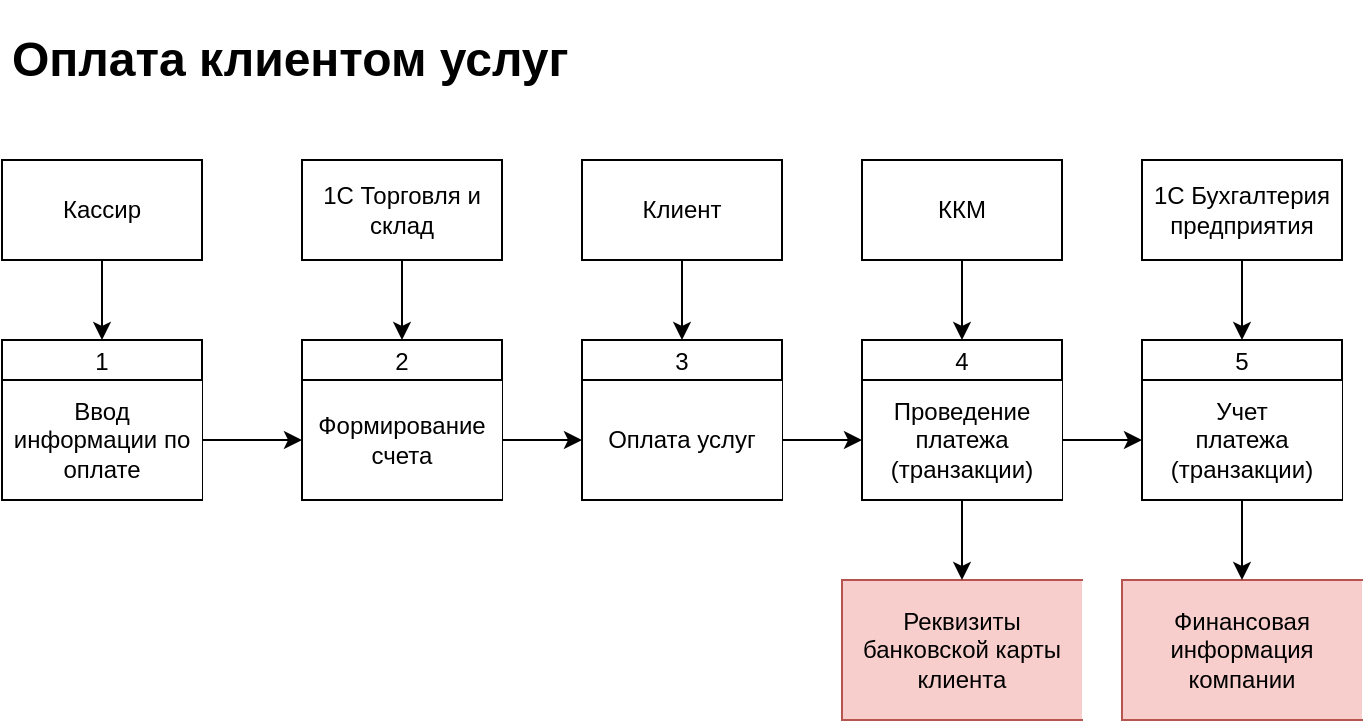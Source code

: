 <mxfile version="21.6.8" type="device">
  <diagram name="Страница — 1" id="B3nPpeWV4RFREH_yB7rn">
    <mxGraphModel dx="1098" dy="828" grid="1" gridSize="10" guides="1" tooltips="1" connect="1" arrows="1" fold="1" page="1" pageScale="1" pageWidth="1169" pageHeight="827" math="0" shadow="0">
      <root>
        <mxCell id="0" />
        <mxCell id="1" parent="0" />
        <mxCell id="3GXck9M3s7oDyZULeRjK-1" value="3" style="swimlane;fontStyle=0;childLayout=stackLayout;horizontal=1;startSize=20;fillColor=#ffffff;horizontalStack=0;resizeParent=1;resizeParentMax=0;resizeLast=0;collapsible=0;marginBottom=0;swimlaneFillColor=#ffffff;" vertex="1" parent="1">
          <mxGeometry x="350" y="224" width="100" height="80" as="geometry" />
        </mxCell>
        <mxCell id="3GXck9M3s7oDyZULeRjK-2" value="Оплата услуг" style="html=1;dashed=0;whiteSpace=wrap;shape=partialRectangle;right=0;" vertex="1" parent="3GXck9M3s7oDyZULeRjK-1">
          <mxGeometry y="20" width="100" height="60" as="geometry" />
        </mxCell>
        <mxCell id="3GXck9M3s7oDyZULeRjK-3" style="edgeStyle=orthogonalEdgeStyle;rounded=0;orthogonalLoop=1;jettySize=auto;html=1;exitX=0.5;exitY=1;exitDx=0;exitDy=0;entryX=0.5;entryY=0;entryDx=0;entryDy=0;" edge="1" parent="1" source="3GXck9M3s7oDyZULeRjK-4" target="3GXck9M3s7oDyZULeRjK-7">
          <mxGeometry relative="1" as="geometry" />
        </mxCell>
        <mxCell id="3GXck9M3s7oDyZULeRjK-4" value="Кассир" style="html=1;dashed=0;whiteSpace=wrap;" vertex="1" parent="1">
          <mxGeometry x="60" y="134" width="100" height="50" as="geometry" />
        </mxCell>
        <mxCell id="3GXck9M3s7oDyZULeRjK-5" style="edgeStyle=orthogonalEdgeStyle;rounded=0;orthogonalLoop=1;jettySize=auto;html=1;exitX=0.5;exitY=1;exitDx=0;exitDy=0;entryX=0.5;entryY=0;entryDx=0;entryDy=0;" edge="1" parent="1" source="3GXck9M3s7oDyZULeRjK-6" target="3GXck9M3s7oDyZULeRjK-1">
          <mxGeometry relative="1" as="geometry" />
        </mxCell>
        <mxCell id="3GXck9M3s7oDyZULeRjK-6" value="Клиент" style="html=1;dashed=0;whiteSpace=wrap;" vertex="1" parent="1">
          <mxGeometry x="350" y="134" width="100" height="50" as="geometry" />
        </mxCell>
        <mxCell id="3GXck9M3s7oDyZULeRjK-7" value="1" style="swimlane;fontStyle=0;childLayout=stackLayout;horizontal=1;startSize=20;fillColor=#ffffff;horizontalStack=0;resizeParent=1;resizeParentMax=0;resizeLast=0;collapsible=0;marginBottom=0;swimlaneFillColor=#ffffff;" vertex="1" parent="1">
          <mxGeometry x="60" y="224" width="100" height="80" as="geometry" />
        </mxCell>
        <mxCell id="3GXck9M3s7oDyZULeRjK-8" value="Ввод информации по оплате" style="html=1;dashed=0;whiteSpace=wrap;shape=partialRectangle;right=0;" vertex="1" parent="3GXck9M3s7oDyZULeRjK-7">
          <mxGeometry y="20" width="100" height="60" as="geometry" />
        </mxCell>
        <mxCell id="3GXck9M3s7oDyZULeRjK-9" value="2" style="swimlane;fontStyle=0;childLayout=stackLayout;horizontal=1;startSize=20;fillColor=#ffffff;horizontalStack=0;resizeParent=1;resizeParentMax=0;resizeLast=0;collapsible=0;marginBottom=0;swimlaneFillColor=#ffffff;" vertex="1" parent="1">
          <mxGeometry x="210" y="224" width="100" height="80" as="geometry" />
        </mxCell>
        <mxCell id="3GXck9M3s7oDyZULeRjK-10" value="Формирование счета" style="html=1;dashed=0;whiteSpace=wrap;shape=partialRectangle;right=0;" vertex="1" parent="3GXck9M3s7oDyZULeRjK-9">
          <mxGeometry y="20" width="100" height="60" as="geometry" />
        </mxCell>
        <mxCell id="3GXck9M3s7oDyZULeRjK-11" style="edgeStyle=orthogonalEdgeStyle;rounded=0;orthogonalLoop=1;jettySize=auto;html=1;exitX=0.5;exitY=1;exitDx=0;exitDy=0;entryX=0.5;entryY=0;entryDx=0;entryDy=0;" edge="1" parent="1" source="3GXck9M3s7oDyZULeRjK-12" target="3GXck9M3s7oDyZULeRjK-9">
          <mxGeometry relative="1" as="geometry" />
        </mxCell>
        <mxCell id="3GXck9M3s7oDyZULeRjK-12" value="1С Торговля и склад" style="html=1;dashed=0;whiteSpace=wrap;" vertex="1" parent="1">
          <mxGeometry x="210" y="134" width="100" height="50" as="geometry" />
        </mxCell>
        <mxCell id="3GXck9M3s7oDyZULeRjK-13" style="edgeStyle=orthogonalEdgeStyle;rounded=0;orthogonalLoop=1;jettySize=auto;html=1;exitX=1;exitY=0.5;exitDx=0;exitDy=0;entryX=0;entryY=0.5;entryDx=0;entryDy=0;" edge="1" parent="1" source="3GXck9M3s7oDyZULeRjK-8" target="3GXck9M3s7oDyZULeRjK-10">
          <mxGeometry relative="1" as="geometry" />
        </mxCell>
        <mxCell id="3GXck9M3s7oDyZULeRjK-14" style="edgeStyle=orthogonalEdgeStyle;rounded=0;orthogonalLoop=1;jettySize=auto;html=1;exitX=1;exitY=0.5;exitDx=0;exitDy=0;entryX=0;entryY=0.5;entryDx=0;entryDy=0;" edge="1" parent="1" source="3GXck9M3s7oDyZULeRjK-10" target="3GXck9M3s7oDyZULeRjK-2">
          <mxGeometry relative="1" as="geometry" />
        </mxCell>
        <mxCell id="3GXck9M3s7oDyZULeRjK-15" style="edgeStyle=orthogonalEdgeStyle;rounded=0;orthogonalLoop=1;jettySize=auto;html=1;exitX=0.5;exitY=1;exitDx=0;exitDy=0;entryX=0.5;entryY=0;entryDx=0;entryDy=0;" edge="1" parent="1" source="3GXck9M3s7oDyZULeRjK-16" target="3GXck9M3s7oDyZULeRjK-17">
          <mxGeometry relative="1" as="geometry" />
        </mxCell>
        <mxCell id="3GXck9M3s7oDyZULeRjK-16" value="ККМ" style="html=1;dashed=0;whiteSpace=wrap;" vertex="1" parent="1">
          <mxGeometry x="490" y="134" width="100" height="50" as="geometry" />
        </mxCell>
        <mxCell id="3GXck9M3s7oDyZULeRjK-17" value="4" style="swimlane;fontStyle=0;childLayout=stackLayout;horizontal=1;startSize=20;fillColor=#ffffff;horizontalStack=0;resizeParent=1;resizeParentMax=0;resizeLast=0;collapsible=0;marginBottom=0;swimlaneFillColor=#ffffff;" vertex="1" parent="1">
          <mxGeometry x="490" y="224" width="100" height="80" as="geometry" />
        </mxCell>
        <mxCell id="3GXck9M3s7oDyZULeRjK-18" value="Проведение платежа (транзакции)" style="html=1;dashed=0;whiteSpace=wrap;shape=partialRectangle;right=0;" vertex="1" parent="3GXck9M3s7oDyZULeRjK-17">
          <mxGeometry y="20" width="100" height="60" as="geometry" />
        </mxCell>
        <mxCell id="3GXck9M3s7oDyZULeRjK-19" style="edgeStyle=orthogonalEdgeStyle;rounded=0;orthogonalLoop=1;jettySize=auto;html=1;exitX=1;exitY=0.5;exitDx=0;exitDy=0;entryX=0;entryY=0.5;entryDx=0;entryDy=0;" edge="1" parent="1" source="3GXck9M3s7oDyZULeRjK-2" target="3GXck9M3s7oDyZULeRjK-18">
          <mxGeometry relative="1" as="geometry" />
        </mxCell>
        <mxCell id="3GXck9M3s7oDyZULeRjK-20" style="edgeStyle=orthogonalEdgeStyle;rounded=0;orthogonalLoop=1;jettySize=auto;html=1;exitX=0.5;exitY=1;exitDx=0;exitDy=0;entryX=0.5;entryY=0;entryDx=0;entryDy=0;" edge="1" parent="1" source="3GXck9M3s7oDyZULeRjK-21" target="3GXck9M3s7oDyZULeRjK-22">
          <mxGeometry relative="1" as="geometry" />
        </mxCell>
        <mxCell id="3GXck9M3s7oDyZULeRjK-21" value="1С Бухгалтерия предприятия" style="html=1;dashed=0;whiteSpace=wrap;" vertex="1" parent="1">
          <mxGeometry x="630" y="134" width="100" height="50" as="geometry" />
        </mxCell>
        <mxCell id="3GXck9M3s7oDyZULeRjK-22" value="5" style="swimlane;fontStyle=0;childLayout=stackLayout;horizontal=1;startSize=20;fillColor=#ffffff;horizontalStack=0;resizeParent=1;resizeParentMax=0;resizeLast=0;collapsible=0;marginBottom=0;swimlaneFillColor=#ffffff;" vertex="1" parent="1">
          <mxGeometry x="630" y="224" width="100" height="80" as="geometry" />
        </mxCell>
        <mxCell id="3GXck9M3s7oDyZULeRjK-23" value="Учет&lt;br&gt;платежа (транзакции)" style="html=1;dashed=0;whiteSpace=wrap;shape=partialRectangle;right=0;" vertex="1" parent="3GXck9M3s7oDyZULeRjK-22">
          <mxGeometry y="20" width="100" height="60" as="geometry" />
        </mxCell>
        <mxCell id="3GXck9M3s7oDyZULeRjK-24" style="edgeStyle=orthogonalEdgeStyle;rounded=0;orthogonalLoop=1;jettySize=auto;html=1;exitX=1;exitY=0.5;exitDx=0;exitDy=0;entryX=0;entryY=0.5;entryDx=0;entryDy=0;" edge="1" parent="1" source="3GXck9M3s7oDyZULeRjK-18" target="3GXck9M3s7oDyZULeRjK-23">
          <mxGeometry relative="1" as="geometry" />
        </mxCell>
        <mxCell id="3GXck9M3s7oDyZULeRjK-25" value="Реквизиты банковской карты клиента" style="html=1;dashed=0;whiteSpace=wrap;shape=partialRectangle;right=0;fontSize=12;fillColor=#f8cecc;strokeColor=#b85450;" vertex="1" parent="1">
          <mxGeometry x="480" y="344" width="120" height="70" as="geometry" />
        </mxCell>
        <mxCell id="3GXck9M3s7oDyZULeRjK-26" style="edgeStyle=orthogonalEdgeStyle;rounded=0;orthogonalLoop=1;jettySize=auto;html=1;exitX=0.5;exitY=1;exitDx=0;exitDy=0;entryX=0.5;entryY=0;entryDx=0;entryDy=0;" edge="1" parent="1" source="3GXck9M3s7oDyZULeRjK-18" target="3GXck9M3s7oDyZULeRjK-25">
          <mxGeometry relative="1" as="geometry" />
        </mxCell>
        <mxCell id="3GXck9M3s7oDyZULeRjK-27" value="Финансовая информация компании" style="html=1;dashed=0;whiteSpace=wrap;shape=partialRectangle;right=0;fontSize=12;fillColor=#f8cecc;strokeColor=#b85450;" vertex="1" parent="1">
          <mxGeometry x="620" y="344" width="120" height="70" as="geometry" />
        </mxCell>
        <mxCell id="3GXck9M3s7oDyZULeRjK-28" style="edgeStyle=orthogonalEdgeStyle;rounded=0;orthogonalLoop=1;jettySize=auto;html=1;exitX=0.5;exitY=1;exitDx=0;exitDy=0;entryX=0.5;entryY=0;entryDx=0;entryDy=0;" edge="1" parent="1" source="3GXck9M3s7oDyZULeRjK-23" target="3GXck9M3s7oDyZULeRjK-27">
          <mxGeometry relative="1" as="geometry" />
        </mxCell>
        <mxCell id="3GXck9M3s7oDyZULeRjK-29" value="&lt;h1&gt;Оплата клиентом услуг&lt;/h1&gt;" style="text;html=1;strokeColor=none;fillColor=none;spacing=5;spacingTop=-20;whiteSpace=wrap;overflow=hidden;rounded=0;" vertex="1" parent="1">
          <mxGeometry x="60" y="64" width="370" height="40" as="geometry" />
        </mxCell>
      </root>
    </mxGraphModel>
  </diagram>
</mxfile>

